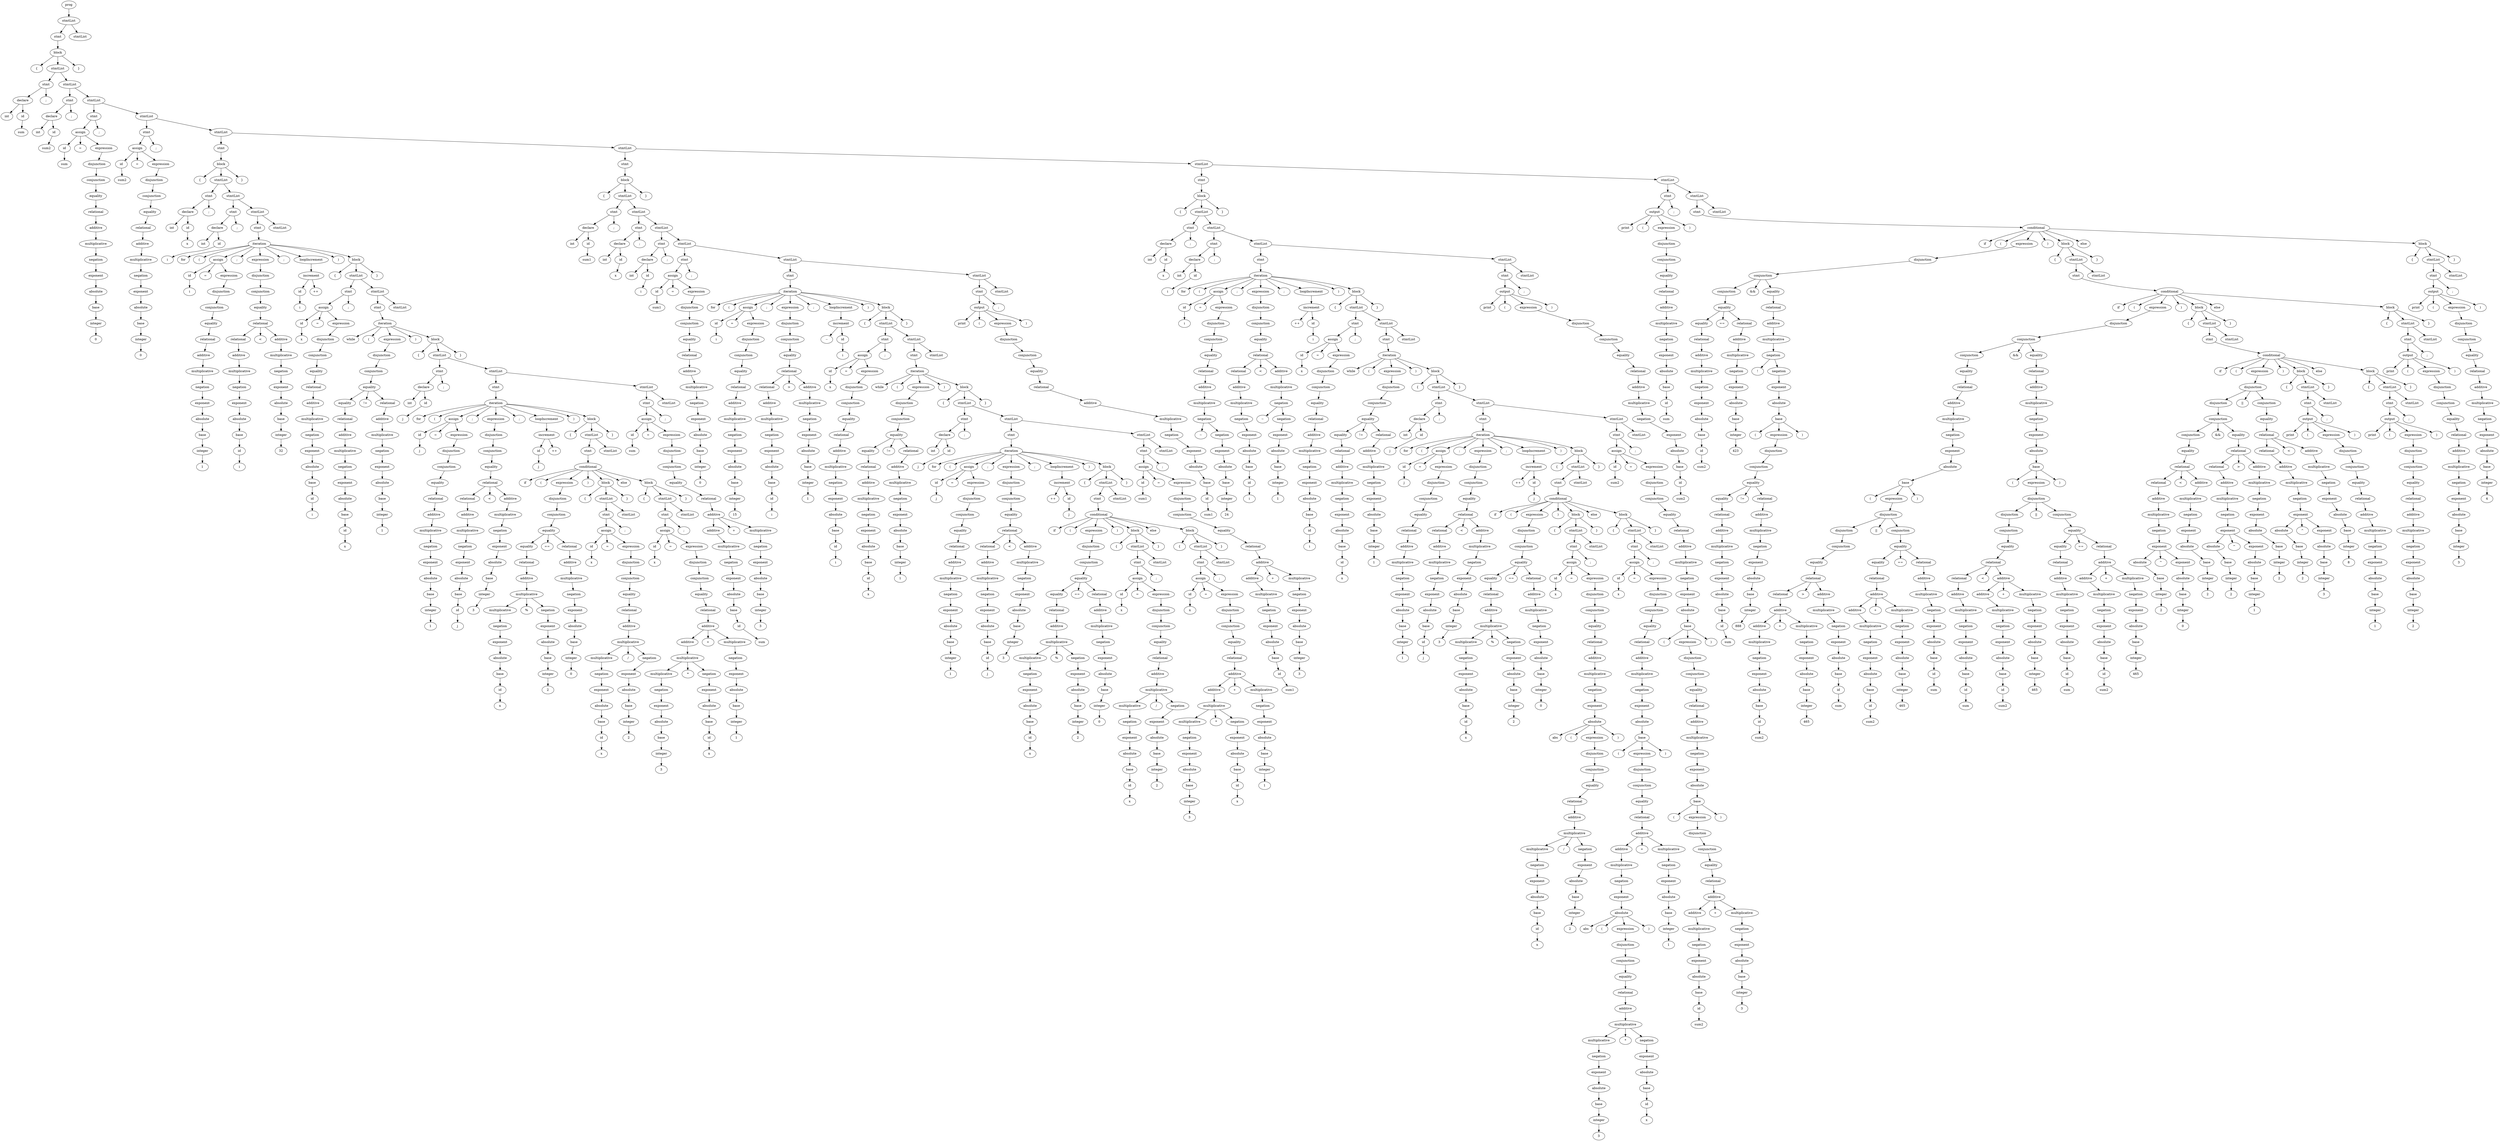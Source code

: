 
digraph "three_x_plus_1"
{
struct1 [label="prog"]
struct2 [label="stmtList"]
struct3 [label="stmt"]
struct4 [label="block"]
struct5 [label="{"]
struct4->struct5
struct6 [label="stmtList"]
struct7 [label="stmt"]
struct8 [label="declare"]
struct9 [label="int"]
struct8->struct9
struct10 [label="id"]
struct11 [label="sum"]
struct10->struct11
struct8->struct10
struct7->struct8
struct12 [label=";"]
struct7->struct12
struct6->struct7
struct13 [label="stmtList"]
struct14 [label="stmt"]
struct15 [label="declare"]
struct16 [label="int"]
struct15->struct16
struct17 [label="id"]
struct18 [label="sum2"]
struct17->struct18
struct15->struct17
struct14->struct15
struct19 [label=";"]
struct14->struct19
struct13->struct14
struct20 [label="stmtList"]
struct21 [label="stmt"]
struct22 [label="assign"]
struct23 [label="id"]
struct24 [label="sum"]
struct23->struct24
struct22->struct23
struct25 [label="="]
struct22->struct25
struct26 [label="expression"]
struct27 [label="disjunction"]
struct28 [label="conjunction"]
struct29 [label="equality"]
struct30 [label="relational"]
struct31 [label="additive"]
struct32 [label="multiplicative"]
struct33 [label="negation"]
struct34 [label="exponent"]
struct35 [label="absolute"]
struct36 [label="base"]
struct37 [label="integer"]
struct38 [label="0"]
struct37->struct38
struct36->struct37
struct35->struct36
struct34->struct35
struct33->struct34
struct32->struct33
struct31->struct32
struct30->struct31
struct29->struct30
struct28->struct29
struct27->struct28
struct26->struct27
struct22->struct26
struct21->struct22
struct39 [label=";"]
struct21->struct39
struct20->struct21
struct40 [label="stmtList"]
struct41 [label="stmt"]
struct42 [label="assign"]
struct43 [label="id"]
struct44 [label="sum2"]
struct43->struct44
struct42->struct43
struct45 [label="="]
struct42->struct45
struct46 [label="expression"]
struct47 [label="disjunction"]
struct48 [label="conjunction"]
struct49 [label="equality"]
struct50 [label="relational"]
struct51 [label="additive"]
struct52 [label="multiplicative"]
struct53 [label="negation"]
struct54 [label="exponent"]
struct55 [label="absolute"]
struct56 [label="base"]
struct57 [label="integer"]
struct58 [label="0"]
struct57->struct58
struct56->struct57
struct55->struct56
struct54->struct55
struct53->struct54
struct52->struct53
struct51->struct52
struct50->struct51
struct49->struct50
struct48->struct49
struct47->struct48
struct46->struct47
struct42->struct46
struct41->struct42
struct59 [label=";"]
struct41->struct59
struct40->struct41
struct60 [label="stmtList"]
struct61 [label="stmt"]
struct62 [label="block"]
struct63 [label="{"]
struct62->struct63
struct64 [label="stmtList"]
struct65 [label="stmt"]
struct66 [label="declare"]
struct67 [label="int"]
struct66->struct67
struct68 [label="id"]
struct69 [label="x"]
struct68->struct69
struct66->struct68
struct65->struct66
struct70 [label=";"]
struct65->struct70
struct64->struct65
struct71 [label="stmtList"]
struct72 [label="stmt"]
struct73 [label="declare"]
struct74 [label="int"]
struct73->struct74
struct75 [label="id"]
struct76 [label="i"]
struct75->struct76
struct73->struct75
struct72->struct73
struct77 [label=";"]
struct72->struct77
struct71->struct72
struct78 [label="stmtList"]
struct79 [label="stmt"]
struct80 [label="iteration"]
struct81 [label="for"]
struct80->struct81
struct82 [label="("]
struct80->struct82
struct83 [label="assign"]
struct84 [label="id"]
struct85 [label="i"]
struct84->struct85
struct83->struct84
struct86 [label="="]
struct83->struct86
struct87 [label="expression"]
struct88 [label="disjunction"]
struct89 [label="conjunction"]
struct90 [label="equality"]
struct91 [label="relational"]
struct92 [label="additive"]
struct93 [label="multiplicative"]
struct94 [label="negation"]
struct95 [label="exponent"]
struct96 [label="absolute"]
struct97 [label="base"]
struct98 [label="integer"]
struct99 [label="1"]
struct98->struct99
struct97->struct98
struct96->struct97
struct95->struct96
struct94->struct95
struct93->struct94
struct92->struct93
struct91->struct92
struct90->struct91
struct89->struct90
struct88->struct89
struct87->struct88
struct83->struct87
struct80->struct83
struct100 [label=";"]
struct80->struct100
struct101 [label="expression"]
struct102 [label="disjunction"]
struct103 [label="conjunction"]
struct104 [label="equality"]
struct105 [label="relational"]
struct106 [label="relational"]
struct107 [label="additive"]
struct108 [label="multiplicative"]
struct109 [label="negation"]
struct110 [label="exponent"]
struct111 [label="absolute"]
struct112 [label="base"]
struct113 [label="id"]
struct114 [label="i"]
struct113->struct114
struct112->struct113
struct111->struct112
struct110->struct111
struct109->struct110
struct108->struct109
struct107->struct108
struct106->struct107
struct105->struct106
struct115 [label="<"]
struct105->struct115
struct116 [label="additive"]
struct117 [label="multiplicative"]
struct118 [label="negation"]
struct119 [label="exponent"]
struct120 [label="absolute"]
struct121 [label="base"]
struct122 [label="integer"]
struct123 [label="32"]
struct122->struct123
struct121->struct122
struct120->struct121
struct119->struct120
struct118->struct119
struct117->struct118
struct116->struct117
struct105->struct116
struct104->struct105
struct103->struct104
struct102->struct103
struct101->struct102
struct80->struct101
struct124 [label=";"]
struct80->struct124
struct125 [label="loopIncrement"]
struct126 [label="increment"]
struct127 [label="id"]
struct128 [label="i"]
struct127->struct128
struct126->struct127
struct129 [label="++"]
struct126->struct129
struct125->struct126
struct80->struct125
struct130 [label=")"]
struct80->struct130
struct131 [label="block"]
struct132 [label="{"]
struct131->struct132
struct133 [label="stmtList"]
struct134 [label="stmt"]
struct135 [label="assign"]
struct136 [label="id"]
struct137 [label="x"]
struct136->struct137
struct135->struct136
struct138 [label="="]
struct135->struct138
struct139 [label="expression"]
struct140 [label="disjunction"]
struct141 [label="conjunction"]
struct142 [label="equality"]
struct143 [label="relational"]
struct144 [label="additive"]
struct145 [label="multiplicative"]
struct146 [label="negation"]
struct147 [label="exponent"]
struct148 [label="absolute"]
struct149 [label="base"]
struct150 [label="id"]
struct151 [label="i"]
struct150->struct151
struct149->struct150
struct148->struct149
struct147->struct148
struct146->struct147
struct145->struct146
struct144->struct145
struct143->struct144
struct142->struct143
struct141->struct142
struct140->struct141
struct139->struct140
struct135->struct139
struct134->struct135
struct152 [label=";"]
struct134->struct152
struct133->struct134
struct153 [label="stmtList"]
struct154 [label="stmt"]
struct155 [label="iteration"]
struct156 [label="while"]
struct155->struct156
struct157 [label="("]
struct155->struct157
struct158 [label="expression"]
struct159 [label="disjunction"]
struct160 [label="conjunction"]
struct161 [label="equality"]
struct162 [label="equality"]
struct163 [label="relational"]
struct164 [label="additive"]
struct165 [label="multiplicative"]
struct166 [label="negation"]
struct167 [label="exponent"]
struct168 [label="absolute"]
struct169 [label="base"]
struct170 [label="id"]
struct171 [label="x"]
struct170->struct171
struct169->struct170
struct168->struct169
struct167->struct168
struct166->struct167
struct165->struct166
struct164->struct165
struct163->struct164
struct162->struct163
struct161->struct162
struct172 [label="!="]
struct161->struct172
struct173 [label="relational"]
struct174 [label="additive"]
struct175 [label="multiplicative"]
struct176 [label="negation"]
struct177 [label="exponent"]
struct178 [label="absolute"]
struct179 [label="base"]
struct180 [label="integer"]
struct181 [label="1"]
struct180->struct181
struct179->struct180
struct178->struct179
struct177->struct178
struct176->struct177
struct175->struct176
struct174->struct175
struct173->struct174
struct161->struct173
struct160->struct161
struct159->struct160
struct158->struct159
struct155->struct158
struct182 [label=")"]
struct155->struct182
struct183 [label="block"]
struct184 [label="{"]
struct183->struct184
struct185 [label="stmtList"]
struct186 [label="stmt"]
struct187 [label="declare"]
struct188 [label="int"]
struct187->struct188
struct189 [label="id"]
struct190 [label="j"]
struct189->struct190
struct187->struct189
struct186->struct187
struct191 [label=";"]
struct186->struct191
struct185->struct186
struct192 [label="stmtList"]
struct193 [label="stmt"]
struct194 [label="iteration"]
struct195 [label="for"]
struct194->struct195
struct196 [label="("]
struct194->struct196
struct197 [label="assign"]
struct198 [label="id"]
struct199 [label="j"]
struct198->struct199
struct197->struct198
struct200 [label="="]
struct197->struct200
struct201 [label="expression"]
struct202 [label="disjunction"]
struct203 [label="conjunction"]
struct204 [label="equality"]
struct205 [label="relational"]
struct206 [label="additive"]
struct207 [label="multiplicative"]
struct208 [label="negation"]
struct209 [label="exponent"]
struct210 [label="absolute"]
struct211 [label="base"]
struct212 [label="integer"]
struct213 [label="1"]
struct212->struct213
struct211->struct212
struct210->struct211
struct209->struct210
struct208->struct209
struct207->struct208
struct206->struct207
struct205->struct206
struct204->struct205
struct203->struct204
struct202->struct203
struct201->struct202
struct197->struct201
struct194->struct197
struct214 [label=";"]
struct194->struct214
struct215 [label="expression"]
struct216 [label="disjunction"]
struct217 [label="conjunction"]
struct218 [label="equality"]
struct219 [label="relational"]
struct220 [label="relational"]
struct221 [label="additive"]
struct222 [label="multiplicative"]
struct223 [label="negation"]
struct224 [label="exponent"]
struct225 [label="absolute"]
struct226 [label="base"]
struct227 [label="id"]
struct228 [label="j"]
struct227->struct228
struct226->struct227
struct225->struct226
struct224->struct225
struct223->struct224
struct222->struct223
struct221->struct222
struct220->struct221
struct219->struct220
struct229 [label="<"]
struct219->struct229
struct230 [label="additive"]
struct231 [label="multiplicative"]
struct232 [label="negation"]
struct233 [label="exponent"]
struct234 [label="absolute"]
struct235 [label="base"]
struct236 [label="integer"]
struct237 [label="3"]
struct236->struct237
struct235->struct236
struct234->struct235
struct233->struct234
struct232->struct233
struct231->struct232
struct230->struct231
struct219->struct230
struct218->struct219
struct217->struct218
struct216->struct217
struct215->struct216
struct194->struct215
struct238 [label=";"]
struct194->struct238
struct239 [label="loopIncrement"]
struct240 [label="increment"]
struct241 [label="id"]
struct242 [label="j"]
struct241->struct242
struct240->struct241
struct243 [label="++"]
struct240->struct243
struct239->struct240
struct194->struct239
struct244 [label=")"]
struct194->struct244
struct245 [label="block"]
struct246 [label="{"]
struct245->struct246
struct247 [label="stmtList"]
struct248 [label="stmt"]
struct249 [label="conditional"]
struct250 [label="if"]
struct249->struct250
struct251 [label="("]
struct249->struct251
struct252 [label="expression"]
struct253 [label="disjunction"]
struct254 [label="conjunction"]
struct255 [label="equality"]
struct256 [label="equality"]
struct257 [label="relational"]
struct258 [label="additive"]
struct259 [label="multiplicative"]
struct260 [label="multiplicative"]
struct261 [label="negation"]
struct262 [label="exponent"]
struct263 [label="absolute"]
struct264 [label="base"]
struct265 [label="id"]
struct266 [label="x"]
struct265->struct266
struct264->struct265
struct263->struct264
struct262->struct263
struct261->struct262
struct260->struct261
struct259->struct260
struct267 [label="%"]
struct259->struct267
struct268 [label="negation"]
struct269 [label="exponent"]
struct270 [label="absolute"]
struct271 [label="base"]
struct272 [label="integer"]
struct273 [label="2"]
struct272->struct273
struct271->struct272
struct270->struct271
struct269->struct270
struct268->struct269
struct259->struct268
struct258->struct259
struct257->struct258
struct256->struct257
struct255->struct256
struct274 [label="=="]
struct255->struct274
struct275 [label="relational"]
struct276 [label="additive"]
struct277 [label="multiplicative"]
struct278 [label="negation"]
struct279 [label="exponent"]
struct280 [label="absolute"]
struct281 [label="base"]
struct282 [label="integer"]
struct283 [label="0"]
struct282->struct283
struct281->struct282
struct280->struct281
struct279->struct280
struct278->struct279
struct277->struct278
struct276->struct277
struct275->struct276
struct255->struct275
struct254->struct255
struct253->struct254
struct252->struct253
struct249->struct252
struct284 [label=")"]
struct249->struct284
struct285 [label="block"]
struct286 [label="{"]
struct285->struct286
struct287 [label="stmtList"]
struct288 [label="stmt"]
struct289 [label="assign"]
struct290 [label="id"]
struct291 [label="x"]
struct290->struct291
struct289->struct290
struct292 [label="="]
struct289->struct292
struct293 [label="expression"]
struct294 [label="disjunction"]
struct295 [label="conjunction"]
struct296 [label="equality"]
struct297 [label="relational"]
struct298 [label="additive"]
struct299 [label="multiplicative"]
struct300 [label="multiplicative"]
struct301 [label="negation"]
struct302 [label="exponent"]
struct303 [label="absolute"]
struct304 [label="base"]
struct305 [label="id"]
struct306 [label="x"]
struct305->struct306
struct304->struct305
struct303->struct304
struct302->struct303
struct301->struct302
struct300->struct301
struct299->struct300
struct307 [label="/"]
struct299->struct307
struct308 [label="negation"]
struct309 [label="exponent"]
struct310 [label="absolute"]
struct311 [label="base"]
struct312 [label="integer"]
struct313 [label="2"]
struct312->struct313
struct311->struct312
struct310->struct311
struct309->struct310
struct308->struct309
struct299->struct308
struct298->struct299
struct297->struct298
struct296->struct297
struct295->struct296
struct294->struct295
struct293->struct294
struct289->struct293
struct288->struct289
struct314 [label=";"]
struct288->struct314
struct287->struct288
struct315 [label="stmtList"]
struct287->struct315
struct285->struct287
struct316 [label="}"]
struct285->struct316
struct249->struct285
struct317 [label="else"]
struct249->struct317
struct318 [label="block"]
struct319 [label="{"]
struct318->struct319
struct320 [label="stmtList"]
struct321 [label="stmt"]
struct322 [label="assign"]
struct323 [label="id"]
struct324 [label="x"]
struct323->struct324
struct322->struct323
struct325 [label="="]
struct322->struct325
struct326 [label="expression"]
struct327 [label="disjunction"]
struct328 [label="conjunction"]
struct329 [label="equality"]
struct330 [label="relational"]
struct331 [label="additive"]
struct332 [label="additive"]
struct333 [label="multiplicative"]
struct334 [label="multiplicative"]
struct335 [label="negation"]
struct336 [label="exponent"]
struct337 [label="absolute"]
struct338 [label="base"]
struct339 [label="integer"]
struct340 [label="3"]
struct339->struct340
struct338->struct339
struct337->struct338
struct336->struct337
struct335->struct336
struct334->struct335
struct333->struct334
struct341 [label="*"]
struct333->struct341
struct342 [label="negation"]
struct343 [label="exponent"]
struct344 [label="absolute"]
struct345 [label="base"]
struct346 [label="id"]
struct347 [label="x"]
struct346->struct347
struct345->struct346
struct344->struct345
struct343->struct344
struct342->struct343
struct333->struct342
struct332->struct333
struct331->struct332
struct348 [label="+"]
struct331->struct348
struct349 [label="multiplicative"]
struct350 [label="negation"]
struct351 [label="exponent"]
struct352 [label="absolute"]
struct353 [label="base"]
struct354 [label="integer"]
struct355 [label="1"]
struct354->struct355
struct353->struct354
struct352->struct353
struct351->struct352
struct350->struct351
struct349->struct350
struct331->struct349
struct330->struct331
struct329->struct330
struct328->struct329
struct327->struct328
struct326->struct327
struct322->struct326
struct321->struct322
struct356 [label=";"]
struct321->struct356
struct320->struct321
struct357 [label="stmtList"]
struct320->struct357
struct318->struct320
struct358 [label="}"]
struct318->struct358
struct249->struct318
struct248->struct249
struct247->struct248
struct359 [label="stmtList"]
struct247->struct359
struct245->struct247
struct360 [label="}"]
struct245->struct360
struct194->struct245
struct193->struct194
struct192->struct193
struct361 [label="stmtList"]
struct362 [label="stmt"]
struct363 [label="assign"]
struct364 [label="id"]
struct365 [label="sum"]
struct364->struct365
struct363->struct364
struct366 [label="="]
struct363->struct366
struct367 [label="expression"]
struct368 [label="disjunction"]
struct369 [label="conjunction"]
struct370 [label="equality"]
struct371 [label="relational"]
struct372 [label="additive"]
struct373 [label="additive"]
struct374 [label="multiplicative"]
struct375 [label="negation"]
struct376 [label="exponent"]
struct377 [label="absolute"]
struct378 [label="base"]
struct379 [label="id"]
struct380 [label="sum"]
struct379->struct380
struct378->struct379
struct377->struct378
struct376->struct377
struct375->struct376
struct374->struct375
struct373->struct374
struct372->struct373
struct381 [label="+"]
struct372->struct381
struct382 [label="multiplicative"]
struct383 [label="negation"]
struct384 [label="exponent"]
struct385 [label="absolute"]
struct386 [label="base"]
struct387 [label="integer"]
struct388 [label="3"]
struct387->struct388
struct386->struct387
struct385->struct386
struct384->struct385
struct383->struct384
struct382->struct383
struct372->struct382
struct371->struct372
struct370->struct371
struct369->struct370
struct368->struct369
struct367->struct368
struct363->struct367
struct362->struct363
struct389 [label=";"]
struct362->struct389
struct361->struct362
struct390 [label="stmtList"]
struct361->struct390
struct192->struct361
struct185->struct192
struct183->struct185
struct391 [label="}"]
struct183->struct391
struct155->struct183
struct154->struct155
struct153->struct154
struct392 [label="stmtList"]
struct153->struct392
struct133->struct153
struct131->struct133
struct393 [label="}"]
struct131->struct393
struct80->struct131
struct79->struct80
struct78->struct79
struct394 [label="stmtList"]
struct78->struct394
struct71->struct78
struct64->struct71
struct62->struct64
struct395 [label="}"]
struct62->struct395
struct61->struct62
struct60->struct61
struct396 [label="stmtList"]
struct397 [label="stmt"]
struct398 [label="block"]
struct399 [label="{"]
struct398->struct399
struct400 [label="stmtList"]
struct401 [label="stmt"]
struct402 [label="declare"]
struct403 [label="int"]
struct402->struct403
struct404 [label="id"]
struct405 [label="sum1"]
struct404->struct405
struct402->struct404
struct401->struct402
struct406 [label=";"]
struct401->struct406
struct400->struct401
struct407 [label="stmtList"]
struct408 [label="stmt"]
struct409 [label="declare"]
struct410 [label="int"]
struct409->struct410
struct411 [label="id"]
struct412 [label="x"]
struct411->struct412
struct409->struct411
struct408->struct409
struct413 [label=";"]
struct408->struct413
struct407->struct408
struct414 [label="stmtList"]
struct415 [label="stmt"]
struct416 [label="declare"]
struct417 [label="int"]
struct416->struct417
struct418 [label="id"]
struct419 [label="i"]
struct418->struct419
struct416->struct418
struct415->struct416
struct420 [label=";"]
struct415->struct420
struct414->struct415
struct421 [label="stmtList"]
struct422 [label="stmt"]
struct423 [label="assign"]
struct424 [label="id"]
struct425 [label="sum1"]
struct424->struct425
struct423->struct424
struct426 [label="="]
struct423->struct426
struct427 [label="expression"]
struct428 [label="disjunction"]
struct429 [label="conjunction"]
struct430 [label="equality"]
struct431 [label="relational"]
struct432 [label="additive"]
struct433 [label="multiplicative"]
struct434 [label="negation"]
struct435 [label="exponent"]
struct436 [label="absolute"]
struct437 [label="base"]
struct438 [label="integer"]
struct439 [label="0"]
struct438->struct439
struct437->struct438
struct436->struct437
struct435->struct436
struct434->struct435
struct433->struct434
struct432->struct433
struct431->struct432
struct430->struct431
struct429->struct430
struct428->struct429
struct427->struct428
struct423->struct427
struct422->struct423
struct440 [label=";"]
struct422->struct440
struct421->struct422
struct441 [label="stmtList"]
struct442 [label="stmt"]
struct443 [label="iteration"]
struct444 [label="for"]
struct443->struct444
struct445 [label="("]
struct443->struct445
struct446 [label="assign"]
struct447 [label="id"]
struct448 [label="i"]
struct447->struct448
struct446->struct447
struct449 [label="="]
struct446->struct449
struct450 [label="expression"]
struct451 [label="disjunction"]
struct452 [label="conjunction"]
struct453 [label="equality"]
struct454 [label="relational"]
struct455 [label="additive"]
struct456 [label="multiplicative"]
struct457 [label="negation"]
struct458 [label="exponent"]
struct459 [label="absolute"]
struct460 [label="base"]
struct461 [label="integer"]
struct462 [label="15"]
struct461->struct462
struct460->struct461
struct459->struct460
struct458->struct459
struct457->struct458
struct456->struct457
struct455->struct456
struct454->struct455
struct453->struct454
struct452->struct453
struct451->struct452
struct450->struct451
struct446->struct450
struct443->struct446
struct463 [label=";"]
struct443->struct463
struct464 [label="expression"]
struct465 [label="disjunction"]
struct466 [label="conjunction"]
struct467 [label="equality"]
struct468 [label="relational"]
struct469 [label="relational"]
struct470 [label="additive"]
struct471 [label="multiplicative"]
struct472 [label="negation"]
struct473 [label="exponent"]
struct474 [label="absolute"]
struct475 [label="base"]
struct476 [label="id"]
struct477 [label="i"]
struct476->struct477
struct475->struct476
struct474->struct475
struct473->struct474
struct472->struct473
struct471->struct472
struct470->struct471
struct469->struct470
struct468->struct469
struct478 [label=">"]
struct468->struct478
struct479 [label="additive"]
struct480 [label="multiplicative"]
struct481 [label="negation"]
struct482 [label="exponent"]
struct483 [label="absolute"]
struct484 [label="base"]
struct485 [label="integer"]
struct486 [label="1"]
struct485->struct486
struct484->struct485
struct483->struct484
struct482->struct483
struct481->struct482
struct480->struct481
struct479->struct480
struct468->struct479
struct467->struct468
struct466->struct467
struct465->struct466
struct464->struct465
struct443->struct464
struct487 [label=";"]
struct443->struct487
struct488 [label="loopIncrement"]
struct489 [label="increment"]
struct490 [label="--"]
struct489->struct490
struct491 [label="id"]
struct492 [label="i"]
struct491->struct492
struct489->struct491
struct488->struct489
struct443->struct488
struct493 [label=")"]
struct443->struct493
struct494 [label="block"]
struct495 [label="{"]
struct494->struct495
struct496 [label="stmtList"]
struct497 [label="stmt"]
struct498 [label="assign"]
struct499 [label="id"]
struct500 [label="x"]
struct499->struct500
struct498->struct499
struct501 [label="="]
struct498->struct501
struct502 [label="expression"]
struct503 [label="disjunction"]
struct504 [label="conjunction"]
struct505 [label="equality"]
struct506 [label="relational"]
struct507 [label="additive"]
struct508 [label="multiplicative"]
struct509 [label="negation"]
struct510 [label="exponent"]
struct511 [label="absolute"]
struct512 [label="base"]
struct513 [label="id"]
struct514 [label="i"]
struct513->struct514
struct512->struct513
struct511->struct512
struct510->struct511
struct509->struct510
struct508->struct509
struct507->struct508
struct506->struct507
struct505->struct506
struct504->struct505
struct503->struct504
struct502->struct503
struct498->struct502
struct497->struct498
struct515 [label=";"]
struct497->struct515
struct496->struct497
struct516 [label="stmtList"]
struct517 [label="stmt"]
struct518 [label="iteration"]
struct519 [label="while"]
struct518->struct519
struct520 [label="("]
struct518->struct520
struct521 [label="expression"]
struct522 [label="disjunction"]
struct523 [label="conjunction"]
struct524 [label="equality"]
struct525 [label="equality"]
struct526 [label="relational"]
struct527 [label="additive"]
struct528 [label="multiplicative"]
struct529 [label="negation"]
struct530 [label="exponent"]
struct531 [label="absolute"]
struct532 [label="base"]
struct533 [label="id"]
struct534 [label="x"]
struct533->struct534
struct532->struct533
struct531->struct532
struct530->struct531
struct529->struct530
struct528->struct529
struct527->struct528
struct526->struct527
struct525->struct526
struct524->struct525
struct535 [label="!="]
struct524->struct535
struct536 [label="relational"]
struct537 [label="additive"]
struct538 [label="multiplicative"]
struct539 [label="negation"]
struct540 [label="exponent"]
struct541 [label="absolute"]
struct542 [label="base"]
struct543 [label="integer"]
struct544 [label="1"]
struct543->struct544
struct542->struct543
struct541->struct542
struct540->struct541
struct539->struct540
struct538->struct539
struct537->struct538
struct536->struct537
struct524->struct536
struct523->struct524
struct522->struct523
struct521->struct522
struct518->struct521
struct545 [label=")"]
struct518->struct545
struct546 [label="block"]
struct547 [label="{"]
struct546->struct547
struct548 [label="stmtList"]
struct549 [label="stmt"]
struct550 [label="declare"]
struct551 [label="int"]
struct550->struct551
struct552 [label="id"]
struct553 [label="j"]
struct552->struct553
struct550->struct552
struct549->struct550
struct554 [label=";"]
struct549->struct554
struct548->struct549
struct555 [label="stmtList"]
struct556 [label="stmt"]
struct557 [label="iteration"]
struct558 [label="for"]
struct557->struct558
struct559 [label="("]
struct557->struct559
struct560 [label="assign"]
struct561 [label="id"]
struct562 [label="j"]
struct561->struct562
struct560->struct561
struct563 [label="="]
struct560->struct563
struct564 [label="expression"]
struct565 [label="disjunction"]
struct566 [label="conjunction"]
struct567 [label="equality"]
struct568 [label="relational"]
struct569 [label="additive"]
struct570 [label="multiplicative"]
struct571 [label="negation"]
struct572 [label="exponent"]
struct573 [label="absolute"]
struct574 [label="base"]
struct575 [label="integer"]
struct576 [label="1"]
struct575->struct576
struct574->struct575
struct573->struct574
struct572->struct573
struct571->struct572
struct570->struct571
struct569->struct570
struct568->struct569
struct567->struct568
struct566->struct567
struct565->struct566
struct564->struct565
struct560->struct564
struct557->struct560
struct577 [label=";"]
struct557->struct577
struct578 [label="expression"]
struct579 [label="disjunction"]
struct580 [label="conjunction"]
struct581 [label="equality"]
struct582 [label="relational"]
struct583 [label="relational"]
struct584 [label="additive"]
struct585 [label="multiplicative"]
struct586 [label="negation"]
struct587 [label="exponent"]
struct588 [label="absolute"]
struct589 [label="base"]
struct590 [label="id"]
struct591 [label="j"]
struct590->struct591
struct589->struct590
struct588->struct589
struct587->struct588
struct586->struct587
struct585->struct586
struct584->struct585
struct583->struct584
struct582->struct583
struct592 [label="<"]
struct582->struct592
struct593 [label="additive"]
struct594 [label="multiplicative"]
struct595 [label="negation"]
struct596 [label="exponent"]
struct597 [label="absolute"]
struct598 [label="base"]
struct599 [label="integer"]
struct600 [label="3"]
struct599->struct600
struct598->struct599
struct597->struct598
struct596->struct597
struct595->struct596
struct594->struct595
struct593->struct594
struct582->struct593
struct581->struct582
struct580->struct581
struct579->struct580
struct578->struct579
struct557->struct578
struct601 [label=";"]
struct557->struct601
struct602 [label="loopIncrement"]
struct603 [label="increment"]
struct604 [label="++"]
struct603->struct604
struct605 [label="id"]
struct606 [label="j"]
struct605->struct606
struct603->struct605
struct602->struct603
struct557->struct602
struct607 [label=")"]
struct557->struct607
struct608 [label="block"]
struct609 [label="{"]
struct608->struct609
struct610 [label="stmtList"]
struct611 [label="stmt"]
struct612 [label="conditional"]
struct613 [label="if"]
struct612->struct613
struct614 [label="("]
struct612->struct614
struct615 [label="expression"]
struct616 [label="disjunction"]
struct617 [label="conjunction"]
struct618 [label="equality"]
struct619 [label="equality"]
struct620 [label="relational"]
struct621 [label="additive"]
struct622 [label="multiplicative"]
struct623 [label="multiplicative"]
struct624 [label="negation"]
struct625 [label="exponent"]
struct626 [label="absolute"]
struct627 [label="base"]
struct628 [label="id"]
struct629 [label="x"]
struct628->struct629
struct627->struct628
struct626->struct627
struct625->struct626
struct624->struct625
struct623->struct624
struct622->struct623
struct630 [label="%"]
struct622->struct630
struct631 [label="negation"]
struct632 [label="exponent"]
struct633 [label="absolute"]
struct634 [label="base"]
struct635 [label="integer"]
struct636 [label="2"]
struct635->struct636
struct634->struct635
struct633->struct634
struct632->struct633
struct631->struct632
struct622->struct631
struct621->struct622
struct620->struct621
struct619->struct620
struct618->struct619
struct637 [label="=="]
struct618->struct637
struct638 [label="relational"]
struct639 [label="additive"]
struct640 [label="multiplicative"]
struct641 [label="negation"]
struct642 [label="exponent"]
struct643 [label="absolute"]
struct644 [label="base"]
struct645 [label="integer"]
struct646 [label="0"]
struct645->struct646
struct644->struct645
struct643->struct644
struct642->struct643
struct641->struct642
struct640->struct641
struct639->struct640
struct638->struct639
struct618->struct638
struct617->struct618
struct616->struct617
struct615->struct616
struct612->struct615
struct647 [label=")"]
struct612->struct647
struct648 [label="block"]
struct649 [label="{"]
struct648->struct649
struct650 [label="stmtList"]
struct651 [label="stmt"]
struct652 [label="assign"]
struct653 [label="id"]
struct654 [label="x"]
struct653->struct654
struct652->struct653
struct655 [label="="]
struct652->struct655
struct656 [label="expression"]
struct657 [label="disjunction"]
struct658 [label="conjunction"]
struct659 [label="equality"]
struct660 [label="relational"]
struct661 [label="additive"]
struct662 [label="multiplicative"]
struct663 [label="multiplicative"]
struct664 [label="negation"]
struct665 [label="exponent"]
struct666 [label="absolute"]
struct667 [label="base"]
struct668 [label="id"]
struct669 [label="x"]
struct668->struct669
struct667->struct668
struct666->struct667
struct665->struct666
struct664->struct665
struct663->struct664
struct662->struct663
struct670 [label="/"]
struct662->struct670
struct671 [label="negation"]
struct672 [label="exponent"]
struct673 [label="absolute"]
struct674 [label="base"]
struct675 [label="integer"]
struct676 [label="2"]
struct675->struct676
struct674->struct675
struct673->struct674
struct672->struct673
struct671->struct672
struct662->struct671
struct661->struct662
struct660->struct661
struct659->struct660
struct658->struct659
struct657->struct658
struct656->struct657
struct652->struct656
struct651->struct652
struct677 [label=";"]
struct651->struct677
struct650->struct651
struct678 [label="stmtList"]
struct650->struct678
struct648->struct650
struct679 [label="}"]
struct648->struct679
struct612->struct648
struct680 [label="else"]
struct612->struct680
struct681 [label="block"]
struct682 [label="{"]
struct681->struct682
struct683 [label="stmtList"]
struct684 [label="stmt"]
struct685 [label="assign"]
struct686 [label="id"]
struct687 [label="x"]
struct686->struct687
struct685->struct686
struct688 [label="="]
struct685->struct688
struct689 [label="expression"]
struct690 [label="disjunction"]
struct691 [label="conjunction"]
struct692 [label="equality"]
struct693 [label="relational"]
struct694 [label="additive"]
struct695 [label="additive"]
struct696 [label="multiplicative"]
struct697 [label="multiplicative"]
struct698 [label="negation"]
struct699 [label="exponent"]
struct700 [label="absolute"]
struct701 [label="base"]
struct702 [label="integer"]
struct703 [label="3"]
struct702->struct703
struct701->struct702
struct700->struct701
struct699->struct700
struct698->struct699
struct697->struct698
struct696->struct697
struct704 [label="*"]
struct696->struct704
struct705 [label="negation"]
struct706 [label="exponent"]
struct707 [label="absolute"]
struct708 [label="base"]
struct709 [label="id"]
struct710 [label="x"]
struct709->struct710
struct708->struct709
struct707->struct708
struct706->struct707
struct705->struct706
struct696->struct705
struct695->struct696
struct694->struct695
struct711 [label="+"]
struct694->struct711
struct712 [label="multiplicative"]
struct713 [label="negation"]
struct714 [label="exponent"]
struct715 [label="absolute"]
struct716 [label="base"]
struct717 [label="integer"]
struct718 [label="1"]
struct717->struct718
struct716->struct717
struct715->struct716
struct714->struct715
struct713->struct714
struct712->struct713
struct694->struct712
struct693->struct694
struct692->struct693
struct691->struct692
struct690->struct691
struct689->struct690
struct685->struct689
struct684->struct685
struct719 [label=";"]
struct684->struct719
struct683->struct684
struct720 [label="stmtList"]
struct683->struct720
struct681->struct683
struct721 [label="}"]
struct681->struct721
struct612->struct681
struct611->struct612
struct610->struct611
struct722 [label="stmtList"]
struct610->struct722
struct608->struct610
struct723 [label="}"]
struct608->struct723
struct557->struct608
struct556->struct557
struct555->struct556
struct724 [label="stmtList"]
struct725 [label="stmt"]
struct726 [label="assign"]
struct727 [label="id"]
struct728 [label="sum1"]
struct727->struct728
struct726->struct727
struct729 [label="="]
struct726->struct729
struct730 [label="expression"]
struct731 [label="disjunction"]
struct732 [label="conjunction"]
struct733 [label="equality"]
struct734 [label="relational"]
struct735 [label="additive"]
struct736 [label="additive"]
struct737 [label="multiplicative"]
struct738 [label="negation"]
struct739 [label="exponent"]
struct740 [label="absolute"]
struct741 [label="base"]
struct742 [label="id"]
struct743 [label="sum1"]
struct742->struct743
struct741->struct742
struct740->struct741
struct739->struct740
struct738->struct739
struct737->struct738
struct736->struct737
struct735->struct736
struct744 [label="+"]
struct735->struct744
struct745 [label="multiplicative"]
struct746 [label="negation"]
struct747 [label="exponent"]
struct748 [label="absolute"]
struct749 [label="base"]
struct750 [label="integer"]
struct751 [label="3"]
struct750->struct751
struct749->struct750
struct748->struct749
struct747->struct748
struct746->struct747
struct745->struct746
struct735->struct745
struct734->struct735
struct733->struct734
struct732->struct733
struct731->struct732
struct730->struct731
struct726->struct730
struct725->struct726
struct752 [label=";"]
struct725->struct752
struct724->struct725
struct753 [label="stmtList"]
struct724->struct753
struct555->struct724
struct548->struct555
struct546->struct548
struct754 [label="}"]
struct546->struct754
struct518->struct546
struct517->struct518
struct516->struct517
struct755 [label="stmtList"]
struct516->struct755
struct496->struct516
struct494->struct496
struct756 [label="}"]
struct494->struct756
struct443->struct494
struct442->struct443
struct441->struct442
struct757 [label="stmtList"]
struct758 [label="stmt"]
struct759 [label="output"]
struct760 [label="print"]
struct759->struct760
struct761 [label="("]
struct759->struct761
struct762 [label="expression"]
struct763 [label="disjunction"]
struct764 [label="conjunction"]
struct765 [label="equality"]
struct766 [label="relational"]
struct767 [label="additive"]
struct768 [label="multiplicative"]
struct769 [label="negation"]
struct770 [label="exponent"]
struct771 [label="absolute"]
struct772 [label="base"]
struct773 [label="id"]
struct774 [label="sum1"]
struct773->struct774
struct772->struct773
struct771->struct772
struct770->struct771
struct769->struct770
struct768->struct769
struct767->struct768
struct766->struct767
struct765->struct766
struct764->struct765
struct763->struct764
struct762->struct763
struct759->struct762
struct775 [label=")"]
struct759->struct775
struct758->struct759
struct776 [label=";"]
struct758->struct776
struct757->struct758
struct777 [label="stmtList"]
struct757->struct777
struct441->struct757
struct421->struct441
struct414->struct421
struct407->struct414
struct400->struct407
struct398->struct400
struct778 [label="}"]
struct398->struct778
struct397->struct398
struct396->struct397
struct779 [label="stmtList"]
struct780 [label="stmt"]
struct781 [label="block"]
struct782 [label="{"]
struct781->struct782
struct783 [label="stmtList"]
struct784 [label="stmt"]
struct785 [label="declare"]
struct786 [label="int"]
struct785->struct786
struct787 [label="id"]
struct788 [label="x"]
struct787->struct788
struct785->struct787
struct784->struct785
struct789 [label=";"]
struct784->struct789
struct783->struct784
struct790 [label="stmtList"]
struct791 [label="stmt"]
struct792 [label="declare"]
struct793 [label="int"]
struct792->struct793
struct794 [label="id"]
struct795 [label="i"]
struct794->struct795
struct792->struct794
struct791->struct792
struct796 [label=";"]
struct791->struct796
struct790->struct791
struct797 [label="stmtList"]
struct798 [label="stmt"]
struct799 [label="iteration"]
struct800 [label="for"]
struct799->struct800
struct801 [label="("]
struct799->struct801
struct802 [label="assign"]
struct803 [label="id"]
struct804 [label="i"]
struct803->struct804
struct802->struct803
struct805 [label="="]
struct802->struct805
struct806 [label="expression"]
struct807 [label="disjunction"]
struct808 [label="conjunction"]
struct809 [label="equality"]
struct810 [label="relational"]
struct811 [label="additive"]
struct812 [label="multiplicative"]
struct813 [label="negation"]
struct814 [label="~"]
struct813->struct814
struct815 [label="negation"]
struct816 [label="exponent"]
struct817 [label="absolute"]
struct818 [label="base"]
struct819 [label="integer"]
struct820 [label="24"]
struct819->struct820
struct818->struct819
struct817->struct818
struct816->struct817
struct815->struct816
struct813->struct815
struct812->struct813
struct811->struct812
struct810->struct811
struct809->struct810
struct808->struct809
struct807->struct808
struct806->struct807
struct802->struct806
struct799->struct802
struct821 [label=";"]
struct799->struct821
struct822 [label="expression"]
struct823 [label="disjunction"]
struct824 [label="conjunction"]
struct825 [label="equality"]
struct826 [label="relational"]
struct827 [label="relational"]
struct828 [label="additive"]
struct829 [label="multiplicative"]
struct830 [label="negation"]
struct831 [label="exponent"]
struct832 [label="absolute"]
struct833 [label="base"]
struct834 [label="id"]
struct835 [label="i"]
struct834->struct835
struct833->struct834
struct832->struct833
struct831->struct832
struct830->struct831
struct829->struct830
struct828->struct829
struct827->struct828
struct826->struct827
struct836 [label="<"]
struct826->struct836
struct837 [label="additive"]
struct838 [label="multiplicative"]
struct839 [label="negation"]
struct840 [label="~"]
struct839->struct840
struct841 [label="negation"]
struct842 [label="exponent"]
struct843 [label="absolute"]
struct844 [label="base"]
struct845 [label="integer"]
struct846 [label="1"]
struct845->struct846
struct844->struct845
struct843->struct844
struct842->struct843
struct841->struct842
struct839->struct841
struct838->struct839
struct837->struct838
struct826->struct837
struct825->struct826
struct824->struct825
struct823->struct824
struct822->struct823
struct799->struct822
struct847 [label=";"]
struct799->struct847
struct848 [label="loopIncrement"]
struct849 [label="increment"]
struct850 [label="++"]
struct849->struct850
struct851 [label="id"]
struct852 [label="i"]
struct851->struct852
struct849->struct851
struct848->struct849
struct799->struct848
struct853 [label=")"]
struct799->struct853
struct854 [label="block"]
struct855 [label="{"]
struct854->struct855
struct856 [label="stmtList"]
struct857 [label="stmt"]
struct858 [label="assign"]
struct859 [label="id"]
struct860 [label="x"]
struct859->struct860
struct858->struct859
struct861 [label="="]
struct858->struct861
struct862 [label="expression"]
struct863 [label="disjunction"]
struct864 [label="conjunction"]
struct865 [label="equality"]
struct866 [label="relational"]
struct867 [label="additive"]
struct868 [label="multiplicative"]
struct869 [label="negation"]
struct870 [label="exponent"]
struct871 [label="absolute"]
struct872 [label="base"]
struct873 [label="id"]
struct874 [label="i"]
struct873->struct874
struct872->struct873
struct871->struct872
struct870->struct871
struct869->struct870
struct868->struct869
struct867->struct868
struct866->struct867
struct865->struct866
struct864->struct865
struct863->struct864
struct862->struct863
struct858->struct862
struct857->struct858
struct875 [label=";"]
struct857->struct875
struct856->struct857
struct876 [label="stmtList"]
struct877 [label="stmt"]
struct878 [label="iteration"]
struct879 [label="while"]
struct878->struct879
struct880 [label="("]
struct878->struct880
struct881 [label="expression"]
struct882 [label="disjunction"]
struct883 [label="conjunction"]
struct884 [label="equality"]
struct885 [label="equality"]
struct886 [label="relational"]
struct887 [label="additive"]
struct888 [label="multiplicative"]
struct889 [label="negation"]
struct890 [label="exponent"]
struct891 [label="absolute"]
struct892 [label="base"]
struct893 [label="id"]
struct894 [label="x"]
struct893->struct894
struct892->struct893
struct891->struct892
struct890->struct891
struct889->struct890
struct888->struct889
struct887->struct888
struct886->struct887
struct885->struct886
struct884->struct885
struct895 [label="!="]
struct884->struct895
struct896 [label="relational"]
struct897 [label="additive"]
struct898 [label="multiplicative"]
struct899 [label="negation"]
struct900 [label="exponent"]
struct901 [label="absolute"]
struct902 [label="base"]
struct903 [label="integer"]
struct904 [label="1"]
struct903->struct904
struct902->struct903
struct901->struct902
struct900->struct901
struct899->struct900
struct898->struct899
struct897->struct898
struct896->struct897
struct884->struct896
struct883->struct884
struct882->struct883
struct881->struct882
struct878->struct881
struct905 [label=")"]
struct878->struct905
struct906 [label="block"]
struct907 [label="{"]
struct906->struct907
struct908 [label="stmtList"]
struct909 [label="stmt"]
struct910 [label="declare"]
struct911 [label="int"]
struct910->struct911
struct912 [label="id"]
struct913 [label="j"]
struct912->struct913
struct910->struct912
struct909->struct910
struct914 [label=";"]
struct909->struct914
struct908->struct909
struct915 [label="stmtList"]
struct916 [label="stmt"]
struct917 [label="iteration"]
struct918 [label="for"]
struct917->struct918
struct919 [label="("]
struct917->struct919
struct920 [label="assign"]
struct921 [label="id"]
struct922 [label="j"]
struct921->struct922
struct920->struct921
struct923 [label="="]
struct920->struct923
struct924 [label="expression"]
struct925 [label="disjunction"]
struct926 [label="conjunction"]
struct927 [label="equality"]
struct928 [label="relational"]
struct929 [label="additive"]
struct930 [label="multiplicative"]
struct931 [label="negation"]
struct932 [label="exponent"]
struct933 [label="absolute"]
struct934 [label="base"]
struct935 [label="integer"]
struct936 [label="1"]
struct935->struct936
struct934->struct935
struct933->struct934
struct932->struct933
struct931->struct932
struct930->struct931
struct929->struct930
struct928->struct929
struct927->struct928
struct926->struct927
struct925->struct926
struct924->struct925
struct920->struct924
struct917->struct920
struct937 [label=";"]
struct917->struct937
struct938 [label="expression"]
struct939 [label="disjunction"]
struct940 [label="conjunction"]
struct941 [label="equality"]
struct942 [label="relational"]
struct943 [label="relational"]
struct944 [label="additive"]
struct945 [label="multiplicative"]
struct946 [label="negation"]
struct947 [label="exponent"]
struct948 [label="absolute"]
struct949 [label="base"]
struct950 [label="id"]
struct951 [label="j"]
struct950->struct951
struct949->struct950
struct948->struct949
struct947->struct948
struct946->struct947
struct945->struct946
struct944->struct945
struct943->struct944
struct942->struct943
struct952 [label="<"]
struct942->struct952
struct953 [label="additive"]
struct954 [label="multiplicative"]
struct955 [label="negation"]
struct956 [label="exponent"]
struct957 [label="absolute"]
struct958 [label="base"]
struct959 [label="integer"]
struct960 [label="3"]
struct959->struct960
struct958->struct959
struct957->struct958
struct956->struct957
struct955->struct956
struct954->struct955
struct953->struct954
struct942->struct953
struct941->struct942
struct940->struct941
struct939->struct940
struct938->struct939
struct917->struct938
struct961 [label=";"]
struct917->struct961
struct962 [label="loopIncrement"]
struct963 [label="increment"]
struct964 [label="++"]
struct963->struct964
struct965 [label="id"]
struct966 [label="j"]
struct965->struct966
struct963->struct965
struct962->struct963
struct917->struct962
struct967 [label=")"]
struct917->struct967
struct968 [label="block"]
struct969 [label="{"]
struct968->struct969
struct970 [label="stmtList"]
struct971 [label="stmt"]
struct972 [label="conditional"]
struct973 [label="if"]
struct972->struct973
struct974 [label="("]
struct972->struct974
struct975 [label="expression"]
struct976 [label="disjunction"]
struct977 [label="conjunction"]
struct978 [label="equality"]
struct979 [label="equality"]
struct980 [label="relational"]
struct981 [label="additive"]
struct982 [label="multiplicative"]
struct983 [label="multiplicative"]
struct984 [label="negation"]
struct985 [label="exponent"]
struct986 [label="absolute"]
struct987 [label="base"]
struct988 [label="id"]
struct989 [label="x"]
struct988->struct989
struct987->struct988
struct986->struct987
struct985->struct986
struct984->struct985
struct983->struct984
struct982->struct983
struct990 [label="%"]
struct982->struct990
struct991 [label="negation"]
struct992 [label="exponent"]
struct993 [label="absolute"]
struct994 [label="base"]
struct995 [label="integer"]
struct996 [label="2"]
struct995->struct996
struct994->struct995
struct993->struct994
struct992->struct993
struct991->struct992
struct982->struct991
struct981->struct982
struct980->struct981
struct979->struct980
struct978->struct979
struct997 [label="=="]
struct978->struct997
struct998 [label="relational"]
struct999 [label="additive"]
struct1000 [label="multiplicative"]
struct1001 [label="negation"]
struct1002 [label="exponent"]
struct1003 [label="absolute"]
struct1004 [label="base"]
struct1005 [label="integer"]
struct1006 [label="0"]
struct1005->struct1006
struct1004->struct1005
struct1003->struct1004
struct1002->struct1003
struct1001->struct1002
struct1000->struct1001
struct999->struct1000
struct998->struct999
struct978->struct998
struct977->struct978
struct976->struct977
struct975->struct976
struct972->struct975
struct1007 [label=")"]
struct972->struct1007
struct1008 [label="block"]
struct1009 [label="{"]
struct1008->struct1009
struct1010 [label="stmtList"]
struct1011 [label="stmt"]
struct1012 [label="assign"]
struct1013 [label="id"]
struct1014 [label="x"]
struct1013->struct1014
struct1012->struct1013
struct1015 [label="="]
struct1012->struct1015
struct1016 [label="expression"]
struct1017 [label="disjunction"]
struct1018 [label="conjunction"]
struct1019 [label="equality"]
struct1020 [label="relational"]
struct1021 [label="additive"]
struct1022 [label="multiplicative"]
struct1023 [label="negation"]
struct1024 [label="exponent"]
struct1025 [label="absolute"]
struct1026 [label="abs"]
struct1025->struct1026
struct1027 [label="("]
struct1025->struct1027
struct1028 [label="expression"]
struct1029 [label="disjunction"]
struct1030 [label="conjunction"]
struct1031 [label="equality"]
struct1032 [label="relational"]
struct1033 [label="additive"]
struct1034 [label="multiplicative"]
struct1035 [label="multiplicative"]
struct1036 [label="negation"]
struct1037 [label="exponent"]
struct1038 [label="absolute"]
struct1039 [label="base"]
struct1040 [label="id"]
struct1041 [label="x"]
struct1040->struct1041
struct1039->struct1040
struct1038->struct1039
struct1037->struct1038
struct1036->struct1037
struct1035->struct1036
struct1034->struct1035
struct1042 [label="/"]
struct1034->struct1042
struct1043 [label="negation"]
struct1044 [label="exponent"]
struct1045 [label="absolute"]
struct1046 [label="base"]
struct1047 [label="integer"]
struct1048 [label="2"]
struct1047->struct1048
struct1046->struct1047
struct1045->struct1046
struct1044->struct1045
struct1043->struct1044
struct1034->struct1043
struct1033->struct1034
struct1032->struct1033
struct1031->struct1032
struct1030->struct1031
struct1029->struct1030
struct1028->struct1029
struct1025->struct1028
struct1049 [label=")"]
struct1025->struct1049
struct1024->struct1025
struct1023->struct1024
struct1022->struct1023
struct1021->struct1022
struct1020->struct1021
struct1019->struct1020
struct1018->struct1019
struct1017->struct1018
struct1016->struct1017
struct1012->struct1016
struct1011->struct1012
struct1050 [label=";"]
struct1011->struct1050
struct1010->struct1011
struct1051 [label="stmtList"]
struct1010->struct1051
struct1008->struct1010
struct1052 [label="}"]
struct1008->struct1052
struct972->struct1008
struct1053 [label="else"]
struct972->struct1053
struct1054 [label="block"]
struct1055 [label="{"]
struct1054->struct1055
struct1056 [label="stmtList"]
struct1057 [label="stmt"]
struct1058 [label="assign"]
struct1059 [label="id"]
struct1060 [label="x"]
struct1059->struct1060
struct1058->struct1059
struct1061 [label="="]
struct1058->struct1061
struct1062 [label="expression"]
struct1063 [label="disjunction"]
struct1064 [label="conjunction"]
struct1065 [label="equality"]
struct1066 [label="relational"]
struct1067 [label="additive"]
struct1068 [label="multiplicative"]
struct1069 [label="negation"]
struct1070 [label="exponent"]
struct1071 [label="absolute"]
struct1072 [label="base"]
struct1073 [label="("]
struct1072->struct1073
struct1074 [label="expression"]
struct1075 [label="disjunction"]
struct1076 [label="conjunction"]
struct1077 [label="equality"]
struct1078 [label="relational"]
struct1079 [label="additive"]
struct1080 [label="additive"]
struct1081 [label="multiplicative"]
struct1082 [label="negation"]
struct1083 [label="exponent"]
struct1084 [label="absolute"]
struct1085 [label="abs"]
struct1084->struct1085
struct1086 [label="("]
struct1084->struct1086
struct1087 [label="expression"]
struct1088 [label="disjunction"]
struct1089 [label="conjunction"]
struct1090 [label="equality"]
struct1091 [label="relational"]
struct1092 [label="additive"]
struct1093 [label="multiplicative"]
struct1094 [label="multiplicative"]
struct1095 [label="negation"]
struct1096 [label="exponent"]
struct1097 [label="absolute"]
struct1098 [label="base"]
struct1099 [label="integer"]
struct1100 [label="3"]
struct1099->struct1100
struct1098->struct1099
struct1097->struct1098
struct1096->struct1097
struct1095->struct1096
struct1094->struct1095
struct1093->struct1094
struct1101 [label="*"]
struct1093->struct1101
struct1102 [label="negation"]
struct1103 [label="exponent"]
struct1104 [label="absolute"]
struct1105 [label="base"]
struct1106 [label="id"]
struct1107 [label="x"]
struct1106->struct1107
struct1105->struct1106
struct1104->struct1105
struct1103->struct1104
struct1102->struct1103
struct1093->struct1102
struct1092->struct1093
struct1091->struct1092
struct1090->struct1091
struct1089->struct1090
struct1088->struct1089
struct1087->struct1088
struct1084->struct1087
struct1108 [label=")"]
struct1084->struct1108
struct1083->struct1084
struct1082->struct1083
struct1081->struct1082
struct1080->struct1081
struct1079->struct1080
struct1109 [label="+"]
struct1079->struct1109
struct1110 [label="multiplicative"]
struct1111 [label="negation"]
struct1112 [label="exponent"]
struct1113 [label="absolute"]
struct1114 [label="base"]
struct1115 [label="integer"]
struct1116 [label="1"]
struct1115->struct1116
struct1114->struct1115
struct1113->struct1114
struct1112->struct1113
struct1111->struct1112
struct1110->struct1111
struct1079->struct1110
struct1078->struct1079
struct1077->struct1078
struct1076->struct1077
struct1075->struct1076
struct1074->struct1075
struct1072->struct1074
struct1117 [label=")"]
struct1072->struct1117
struct1071->struct1072
struct1070->struct1071
struct1069->struct1070
struct1068->struct1069
struct1067->struct1068
struct1066->struct1067
struct1065->struct1066
struct1064->struct1065
struct1063->struct1064
struct1062->struct1063
struct1058->struct1062
struct1057->struct1058
struct1118 [label=";"]
struct1057->struct1118
struct1056->struct1057
struct1119 [label="stmtList"]
struct1056->struct1119
struct1054->struct1056
struct1120 [label="}"]
struct1054->struct1120
struct972->struct1054
struct971->struct972
struct970->struct971
struct1121 [label="stmtList"]
struct970->struct1121
struct968->struct970
struct1122 [label="}"]
struct968->struct1122
struct917->struct968
struct916->struct917
struct915->struct916
struct1123 [label="stmtList"]
struct1124 [label="stmt"]
struct1125 [label="assign"]
struct1126 [label="id"]
struct1127 [label="sum2"]
struct1126->struct1127
struct1125->struct1126
struct1128 [label="="]
struct1125->struct1128
struct1129 [label="expression"]
struct1130 [label="disjunction"]
struct1131 [label="conjunction"]
struct1132 [label="equality"]
struct1133 [label="relational"]
struct1134 [label="additive"]
struct1135 [label="multiplicative"]
struct1136 [label="negation"]
struct1137 [label="exponent"]
struct1138 [label="absolute"]
struct1139 [label="base"]
struct1140 [label="("]
struct1139->struct1140
struct1141 [label="expression"]
struct1142 [label="disjunction"]
struct1143 [label="conjunction"]
struct1144 [label="equality"]
struct1145 [label="relational"]
struct1146 [label="additive"]
struct1147 [label="multiplicative"]
struct1148 [label="negation"]
struct1149 [label="exponent"]
struct1150 [label="absolute"]
struct1151 [label="base"]
struct1152 [label="("]
struct1151->struct1152
struct1153 [label="expression"]
struct1154 [label="disjunction"]
struct1155 [label="conjunction"]
struct1156 [label="equality"]
struct1157 [label="relational"]
struct1158 [label="additive"]
struct1159 [label="additive"]
struct1160 [label="multiplicative"]
struct1161 [label="negation"]
struct1162 [label="exponent"]
struct1163 [label="absolute"]
struct1164 [label="base"]
struct1165 [label="id"]
struct1166 [label="sum2"]
struct1165->struct1166
struct1164->struct1165
struct1163->struct1164
struct1162->struct1163
struct1161->struct1162
struct1160->struct1161
struct1159->struct1160
struct1158->struct1159
struct1167 [label="+"]
struct1158->struct1167
struct1168 [label="multiplicative"]
struct1169 [label="negation"]
struct1170 [label="exponent"]
struct1171 [label="absolute"]
struct1172 [label="base"]
struct1173 [label="integer"]
struct1174 [label="3"]
struct1173->struct1174
struct1172->struct1173
struct1171->struct1172
struct1170->struct1171
struct1169->struct1170
struct1168->struct1169
struct1158->struct1168
struct1157->struct1158
struct1156->struct1157
struct1155->struct1156
struct1154->struct1155
struct1153->struct1154
struct1151->struct1153
struct1175 [label=")"]
struct1151->struct1175
struct1150->struct1151
struct1149->struct1150
struct1148->struct1149
struct1147->struct1148
struct1146->struct1147
struct1145->struct1146
struct1144->struct1145
struct1143->struct1144
struct1142->struct1143
struct1141->struct1142
struct1139->struct1141
struct1176 [label=")"]
struct1139->struct1176
struct1138->struct1139
struct1137->struct1138
struct1136->struct1137
struct1135->struct1136
struct1134->struct1135
struct1133->struct1134
struct1132->struct1133
struct1131->struct1132
struct1130->struct1131
struct1129->struct1130
struct1125->struct1129
struct1124->struct1125
struct1177 [label=";"]
struct1124->struct1177
struct1123->struct1124
struct1178 [label="stmtList"]
struct1123->struct1178
struct915->struct1123
struct908->struct915
struct906->struct908
struct1179 [label="}"]
struct906->struct1179
struct878->struct906
struct877->struct878
struct876->struct877
struct1180 [label="stmtList"]
struct876->struct1180
struct856->struct876
struct854->struct856
struct1181 [label="}"]
struct854->struct1181
struct799->struct854
struct798->struct799
struct797->struct798
struct1182 [label="stmtList"]
struct1183 [label="stmt"]
struct1184 [label="output"]
struct1185 [label="print"]
struct1184->struct1185
struct1186 [label="("]
struct1184->struct1186
struct1187 [label="expression"]
struct1188 [label="disjunction"]
struct1189 [label="conjunction"]
struct1190 [label="equality"]
struct1191 [label="relational"]
struct1192 [label="additive"]
struct1193 [label="multiplicative"]
struct1194 [label="negation"]
struct1195 [label="exponent"]
struct1196 [label="absolute"]
struct1197 [label="base"]
struct1198 [label="id"]
struct1199 [label="sum2"]
struct1198->struct1199
struct1197->struct1198
struct1196->struct1197
struct1195->struct1196
struct1194->struct1195
struct1193->struct1194
struct1192->struct1193
struct1191->struct1192
struct1190->struct1191
struct1189->struct1190
struct1188->struct1189
struct1187->struct1188
struct1184->struct1187
struct1200 [label=")"]
struct1184->struct1200
struct1183->struct1184
struct1201 [label=";"]
struct1183->struct1201
struct1182->struct1183
struct1202 [label="stmtList"]
struct1182->struct1202
struct797->struct1182
struct790->struct797
struct783->struct790
struct781->struct783
struct1203 [label="}"]
struct781->struct1203
struct780->struct781
struct779->struct780
struct1204 [label="stmtList"]
struct1205 [label="stmt"]
struct1206 [label="output"]
struct1207 [label="print"]
struct1206->struct1207
struct1208 [label="("]
struct1206->struct1208
struct1209 [label="expression"]
struct1210 [label="disjunction"]
struct1211 [label="conjunction"]
struct1212 [label="equality"]
struct1213 [label="relational"]
struct1214 [label="additive"]
struct1215 [label="multiplicative"]
struct1216 [label="negation"]
struct1217 [label="exponent"]
struct1218 [label="absolute"]
struct1219 [label="base"]
struct1220 [label="id"]
struct1221 [label="sum"]
struct1220->struct1221
struct1219->struct1220
struct1218->struct1219
struct1217->struct1218
struct1216->struct1217
struct1215->struct1216
struct1214->struct1215
struct1213->struct1214
struct1212->struct1213
struct1211->struct1212
struct1210->struct1211
struct1209->struct1210
struct1206->struct1209
struct1222 [label=")"]
struct1206->struct1222
struct1205->struct1206
struct1223 [label=";"]
struct1205->struct1223
struct1204->struct1205
struct1224 [label="stmtList"]
struct1225 [label="stmt"]
struct1226 [label="conditional"]
struct1227 [label="if"]
struct1226->struct1227
struct1228 [label="("]
struct1226->struct1228
struct1229 [label="expression"]
struct1230 [label="disjunction"]
struct1231 [label="conjunction"]
struct1232 [label="conjunction"]
struct1233 [label="equality"]
struct1234 [label="equality"]
struct1235 [label="relational"]
struct1236 [label="additive"]
struct1237 [label="multiplicative"]
struct1238 [label="negation"]
struct1239 [label="exponent"]
struct1240 [label="absolute"]
struct1241 [label="base"]
struct1242 [label="id"]
struct1243 [label="sum2"]
struct1242->struct1243
struct1241->struct1242
struct1240->struct1241
struct1239->struct1240
struct1238->struct1239
struct1237->struct1238
struct1236->struct1237
struct1235->struct1236
struct1234->struct1235
struct1233->struct1234
struct1244 [label="=="]
struct1233->struct1244
struct1245 [label="relational"]
struct1246 [label="additive"]
struct1247 [label="multiplicative"]
struct1248 [label="negation"]
struct1249 [label="exponent"]
struct1250 [label="absolute"]
struct1251 [label="base"]
struct1252 [label="integer"]
struct1253 [label="423"]
struct1252->struct1253
struct1251->struct1252
struct1250->struct1251
struct1249->struct1250
struct1248->struct1249
struct1247->struct1248
struct1246->struct1247
struct1245->struct1246
struct1233->struct1245
struct1232->struct1233
struct1231->struct1232
struct1254 [label="&&"]
struct1231->struct1254
struct1255 [label="equality"]
struct1256 [label="relational"]
struct1257 [label="additive"]
struct1258 [label="multiplicative"]
struct1259 [label="negation"]
struct1260 [label="!"]
struct1259->struct1260
struct1261 [label="negation"]
struct1262 [label="exponent"]
struct1263 [label="absolute"]
struct1264 [label="base"]
struct1265 [label="("]
struct1264->struct1265
struct1266 [label="expression"]
struct1267 [label="disjunction"]
struct1268 [label="conjunction"]
struct1269 [label="equality"]
struct1270 [label="equality"]
struct1271 [label="relational"]
struct1272 [label="additive"]
struct1273 [label="multiplicative"]
struct1274 [label="negation"]
struct1275 [label="exponent"]
struct1276 [label="absolute"]
struct1277 [label="base"]
struct1278 [label="id"]
struct1279 [label="sum"]
struct1278->struct1279
struct1277->struct1278
struct1276->struct1277
struct1275->struct1276
struct1274->struct1275
struct1273->struct1274
struct1272->struct1273
struct1271->struct1272
struct1270->struct1271
struct1269->struct1270
struct1280 [label="!="]
struct1269->struct1280
struct1281 [label="relational"]
struct1282 [label="additive"]
struct1283 [label="multiplicative"]
struct1284 [label="negation"]
struct1285 [label="exponent"]
struct1286 [label="absolute"]
struct1287 [label="base"]
struct1288 [label="integer"]
struct1289 [label="888"]
struct1288->struct1289
struct1287->struct1288
struct1286->struct1287
struct1285->struct1286
struct1284->struct1285
struct1283->struct1284
struct1282->struct1283
struct1281->struct1282
struct1269->struct1281
struct1268->struct1269
struct1267->struct1268
struct1266->struct1267
struct1264->struct1266
struct1290 [label=")"]
struct1264->struct1290
struct1263->struct1264
struct1262->struct1263
struct1261->struct1262
struct1259->struct1261
struct1258->struct1259
struct1257->struct1258
struct1256->struct1257
struct1255->struct1256
struct1231->struct1255
struct1230->struct1231
struct1229->struct1230
struct1226->struct1229
struct1291 [label=")"]
struct1226->struct1291
struct1292 [label="block"]
struct1293 [label="{"]
struct1292->struct1293
struct1294 [label="stmtList"]
struct1295 [label="stmt"]
struct1296 [label="conditional"]
struct1297 [label="if"]
struct1296->struct1297
struct1298 [label="("]
struct1296->struct1298
struct1299 [label="expression"]
struct1300 [label="disjunction"]
struct1301 [label="conjunction"]
struct1302 [label="conjunction"]
struct1303 [label="equality"]
struct1304 [label="relational"]
struct1305 [label="additive"]
struct1306 [label="multiplicative"]
struct1307 [label="negation"]
struct1308 [label="exponent"]
struct1309 [label="absolute"]
struct1310 [label="base"]
struct1311 [label="("]
struct1310->struct1311
struct1312 [label="expression"]
struct1313 [label="disjunction"]
struct1314 [label="disjunction"]
struct1315 [label="conjunction"]
struct1316 [label="equality"]
struct1317 [label="relational"]
struct1318 [label="relational"]
struct1319 [label="additive"]
struct1320 [label="additive"]
struct1321 [label="multiplicative"]
struct1322 [label="negation"]
struct1323 [label="exponent"]
struct1324 [label="absolute"]
struct1325 [label="base"]
struct1326 [label="id"]
struct1327 [label="sum2"]
struct1326->struct1327
struct1325->struct1326
struct1324->struct1325
struct1323->struct1324
struct1322->struct1323
struct1321->struct1322
struct1320->struct1321
struct1319->struct1320
struct1328 [label="+"]
struct1319->struct1328
struct1329 [label="multiplicative"]
struct1330 [label="negation"]
struct1331 [label="exponent"]
struct1332 [label="absolute"]
struct1333 [label="base"]
struct1334 [label="integer"]
struct1335 [label="465"]
struct1334->struct1335
struct1333->struct1334
struct1332->struct1333
struct1331->struct1332
struct1330->struct1331
struct1329->struct1330
struct1319->struct1329
struct1318->struct1319
struct1317->struct1318
struct1336 [label=">"]
struct1317->struct1336
struct1337 [label="additive"]
struct1338 [label="multiplicative"]
struct1339 [label="negation"]
struct1340 [label="exponent"]
struct1341 [label="absolute"]
struct1342 [label="base"]
struct1343 [label="id"]
struct1344 [label="sum"]
struct1343->struct1344
struct1342->struct1343
struct1341->struct1342
struct1340->struct1341
struct1339->struct1340
struct1338->struct1339
struct1337->struct1338
struct1317->struct1337
struct1316->struct1317
struct1315->struct1316
struct1314->struct1315
struct1313->struct1314
struct1345 [label="||"]
struct1313->struct1345
struct1346 [label="conjunction"]
struct1347 [label="equality"]
struct1348 [label="equality"]
struct1349 [label="relational"]
struct1350 [label="additive"]
struct1351 [label="additive"]
struct1352 [label="multiplicative"]
struct1353 [label="negation"]
struct1354 [label="exponent"]
struct1355 [label="absolute"]
struct1356 [label="base"]
struct1357 [label="id"]
struct1358 [label="sum2"]
struct1357->struct1358
struct1356->struct1357
struct1355->struct1356
struct1354->struct1355
struct1353->struct1354
struct1352->struct1353
struct1351->struct1352
struct1350->struct1351
struct1359 [label="+"]
struct1350->struct1359
struct1360 [label="multiplicative"]
struct1361 [label="negation"]
struct1362 [label="exponent"]
struct1363 [label="absolute"]
struct1364 [label="base"]
struct1365 [label="integer"]
struct1366 [label="465"]
struct1365->struct1366
struct1364->struct1365
struct1363->struct1364
struct1362->struct1363
struct1361->struct1362
struct1360->struct1361
struct1350->struct1360
struct1349->struct1350
struct1348->struct1349
struct1347->struct1348
struct1367 [label="=="]
struct1347->struct1367
struct1368 [label="relational"]
struct1369 [label="additive"]
struct1370 [label="multiplicative"]
struct1371 [label="negation"]
struct1372 [label="exponent"]
struct1373 [label="absolute"]
struct1374 [label="base"]
struct1375 [label="id"]
struct1376 [label="sum"]
struct1375->struct1376
struct1374->struct1375
struct1373->struct1374
struct1372->struct1373
struct1371->struct1372
struct1370->struct1371
struct1369->struct1370
struct1368->struct1369
struct1347->struct1368
struct1346->struct1347
struct1313->struct1346
struct1312->struct1313
struct1310->struct1312
struct1377 [label=")"]
struct1310->struct1377
struct1309->struct1310
struct1308->struct1309
struct1307->struct1308
struct1306->struct1307
struct1305->struct1306
struct1304->struct1305
struct1303->struct1304
struct1302->struct1303
struct1301->struct1302
struct1378 [label="&&"]
struct1301->struct1378
struct1379 [label="equality"]
struct1380 [label="relational"]
struct1381 [label="additive"]
struct1382 [label="multiplicative"]
struct1383 [label="negation"]
struct1384 [label="exponent"]
struct1385 [label="absolute"]
struct1386 [label="base"]
struct1387 [label="("]
struct1386->struct1387
struct1388 [label="expression"]
struct1389 [label="disjunction"]
struct1390 [label="disjunction"]
struct1391 [label="conjunction"]
struct1392 [label="equality"]
struct1393 [label="relational"]
struct1394 [label="relational"]
struct1395 [label="additive"]
struct1396 [label="multiplicative"]
struct1397 [label="negation"]
struct1398 [label="exponent"]
struct1399 [label="absolute"]
struct1400 [label="base"]
struct1401 [label="id"]
struct1402 [label="sum"]
struct1401->struct1402
struct1400->struct1401
struct1399->struct1400
struct1398->struct1399
struct1397->struct1398
struct1396->struct1397
struct1395->struct1396
struct1394->struct1395
struct1393->struct1394
struct1403 [label="<"]
struct1393->struct1403
struct1404 [label="additive"]
struct1405 [label="additive"]
struct1406 [label="multiplicative"]
struct1407 [label="negation"]
struct1408 [label="exponent"]
struct1409 [label="absolute"]
struct1410 [label="base"]
struct1411 [label="id"]
struct1412 [label="sum2"]
struct1411->struct1412
struct1410->struct1411
struct1409->struct1410
struct1408->struct1409
struct1407->struct1408
struct1406->struct1407
struct1405->struct1406
struct1404->struct1405
struct1413 [label="+"]
struct1404->struct1413
struct1414 [label="multiplicative"]
struct1415 [label="negation"]
struct1416 [label="exponent"]
struct1417 [label="absolute"]
struct1418 [label="base"]
struct1419 [label="integer"]
struct1420 [label="465"]
struct1419->struct1420
struct1418->struct1419
struct1417->struct1418
struct1416->struct1417
struct1415->struct1416
struct1414->struct1415
struct1404->struct1414
struct1393->struct1404
struct1392->struct1393
struct1391->struct1392
struct1390->struct1391
struct1389->struct1390
struct1421 [label="||"]
struct1389->struct1421
struct1422 [label="conjunction"]
struct1423 [label="equality"]
struct1424 [label="equality"]
struct1425 [label="relational"]
struct1426 [label="additive"]
struct1427 [label="multiplicative"]
struct1428 [label="negation"]
struct1429 [label="exponent"]
struct1430 [label="absolute"]
struct1431 [label="base"]
struct1432 [label="id"]
struct1433 [label="sum"]
struct1432->struct1433
struct1431->struct1432
struct1430->struct1431
struct1429->struct1430
struct1428->struct1429
struct1427->struct1428
struct1426->struct1427
struct1425->struct1426
struct1424->struct1425
struct1423->struct1424
struct1434 [label="=="]
struct1423->struct1434
struct1435 [label="relational"]
struct1436 [label="additive"]
struct1437 [label="additive"]
struct1438 [label="multiplicative"]
struct1439 [label="negation"]
struct1440 [label="exponent"]
struct1441 [label="absolute"]
struct1442 [label="base"]
struct1443 [label="id"]
struct1444 [label="sum2"]
struct1443->struct1444
struct1442->struct1443
struct1441->struct1442
struct1440->struct1441
struct1439->struct1440
struct1438->struct1439
struct1437->struct1438
struct1436->struct1437
struct1445 [label="+"]
struct1436->struct1445
struct1446 [label="multiplicative"]
struct1447 [label="negation"]
struct1448 [label="exponent"]
struct1449 [label="absolute"]
struct1450 [label="base"]
struct1451 [label="integer"]
struct1452 [label="465"]
struct1451->struct1452
struct1450->struct1451
struct1449->struct1450
struct1448->struct1449
struct1447->struct1448
struct1446->struct1447
struct1436->struct1446
struct1435->struct1436
struct1423->struct1435
struct1422->struct1423
struct1389->struct1422
struct1388->struct1389
struct1386->struct1388
struct1453 [label=")"]
struct1386->struct1453
struct1385->struct1386
struct1384->struct1385
struct1383->struct1384
struct1382->struct1383
struct1381->struct1382
struct1380->struct1381
struct1379->struct1380
struct1301->struct1379
struct1300->struct1301
struct1299->struct1300
struct1296->struct1299
struct1454 [label=")"]
struct1296->struct1454
struct1455 [label="block"]
struct1456 [label="{"]
struct1455->struct1456
struct1457 [label="stmtList"]
struct1458 [label="stmt"]
struct1459 [label="conditional"]
struct1460 [label="if"]
struct1459->struct1460
struct1461 [label="("]
struct1459->struct1461
struct1462 [label="expression"]
struct1463 [label="disjunction"]
struct1464 [label="disjunction"]
struct1465 [label="conjunction"]
struct1466 [label="conjunction"]
struct1467 [label="equality"]
struct1468 [label="relational"]
struct1469 [label="relational"]
struct1470 [label="additive"]
struct1471 [label="multiplicative"]
struct1472 [label="negation"]
struct1473 [label="exponent"]
struct1474 [label="absolute"]
struct1475 [label="base"]
struct1476 [label="integer"]
struct1477 [label="2"]
struct1476->struct1477
struct1475->struct1476
struct1474->struct1475
struct1473->struct1474
struct1478 [label="^"]
struct1473->struct1478
struct1479 [label="exponent"]
struct1480 [label="absolute"]
struct1481 [label="base"]
struct1482 [label="integer"]
struct1483 [label="0"]
struct1482->struct1483
struct1481->struct1482
struct1480->struct1481
struct1479->struct1480
struct1473->struct1479
struct1472->struct1473
struct1471->struct1472
struct1470->struct1471
struct1469->struct1470
struct1468->struct1469
struct1484 [label="<"]
struct1468->struct1484
struct1485 [label="additive"]
struct1486 [label="multiplicative"]
struct1487 [label="negation"]
struct1488 [label="exponent"]
struct1489 [label="absolute"]
struct1490 [label="base"]
struct1491 [label="integer"]
struct1492 [label="2"]
struct1491->struct1492
struct1490->struct1491
struct1489->struct1490
struct1488->struct1489
struct1487->struct1488
struct1486->struct1487
struct1485->struct1486
struct1468->struct1485
struct1467->struct1468
struct1466->struct1467
struct1465->struct1466
struct1493 [label="&&"]
struct1465->struct1493
struct1494 [label="equality"]
struct1495 [label="relational"]
struct1496 [label="relational"]
struct1497 [label="additive"]
struct1498 [label="multiplicative"]
struct1499 [label="negation"]
struct1500 [label="exponent"]
struct1501 [label="absolute"]
struct1502 [label="base"]
struct1503 [label="integer"]
struct1504 [label="2"]
struct1503->struct1504
struct1502->struct1503
struct1501->struct1502
struct1500->struct1501
struct1505 [label="^"]
struct1500->struct1505
struct1506 [label="exponent"]
struct1507 [label="absolute"]
struct1508 [label="base"]
struct1509 [label="integer"]
struct1510 [label="1"]
struct1509->struct1510
struct1508->struct1509
struct1507->struct1508
struct1506->struct1507
struct1500->struct1506
struct1499->struct1500
struct1498->struct1499
struct1497->struct1498
struct1496->struct1497
struct1495->struct1496
struct1511 [label=">"]
struct1495->struct1511
struct1512 [label="additive"]
struct1513 [label="multiplicative"]
struct1514 [label="negation"]
struct1515 [label="exponent"]
struct1516 [label="absolute"]
struct1517 [label="base"]
struct1518 [label="integer"]
struct1519 [label="2"]
struct1518->struct1519
struct1517->struct1518
struct1516->struct1517
struct1515->struct1516
struct1514->struct1515
struct1513->struct1514
struct1512->struct1513
struct1495->struct1512
struct1494->struct1495
struct1465->struct1494
struct1464->struct1465
struct1463->struct1464
struct1520 [label="||"]
struct1463->struct1520
struct1521 [label="conjunction"]
struct1522 [label="equality"]
struct1523 [label="relational"]
struct1524 [label="relational"]
struct1525 [label="additive"]
struct1526 [label="multiplicative"]
struct1527 [label="negation"]
struct1528 [label="exponent"]
struct1529 [label="absolute"]
struct1530 [label="base"]
struct1531 [label="integer"]
struct1532 [label="2"]
struct1531->struct1532
struct1530->struct1531
struct1529->struct1530
struct1528->struct1529
struct1533 [label="^"]
struct1528->struct1533
struct1534 [label="exponent"]
struct1535 [label="absolute"]
struct1536 [label="base"]
struct1537 [label="integer"]
struct1538 [label="3"]
struct1537->struct1538
struct1536->struct1537
struct1535->struct1536
struct1534->struct1535
struct1528->struct1534
struct1527->struct1528
struct1526->struct1527
struct1525->struct1526
struct1524->struct1525
struct1523->struct1524
struct1539 [label="<"]
struct1523->struct1539
struct1540 [label="additive"]
struct1541 [label="multiplicative"]
struct1542 [label="negation"]
struct1543 [label="exponent"]
struct1544 [label="absolute"]
struct1545 [label="base"]
struct1546 [label="integer"]
struct1547 [label="8"]
struct1546->struct1547
struct1545->struct1546
struct1544->struct1545
struct1543->struct1544
struct1542->struct1543
struct1541->struct1542
struct1540->struct1541
struct1523->struct1540
struct1522->struct1523
struct1521->struct1522
struct1463->struct1521
struct1462->struct1463
struct1459->struct1462
struct1548 [label=")"]
struct1459->struct1548
struct1549 [label="block"]
struct1550 [label="{"]
struct1549->struct1550
struct1551 [label="stmtList"]
struct1552 [label="stmt"]
struct1553 [label="output"]
struct1554 [label="print"]
struct1553->struct1554
struct1555 [label="("]
struct1553->struct1555
struct1556 [label="expression"]
struct1557 [label="disjunction"]
struct1558 [label="conjunction"]
struct1559 [label="equality"]
struct1560 [label="relational"]
struct1561 [label="additive"]
struct1562 [label="multiplicative"]
struct1563 [label="negation"]
struct1564 [label="exponent"]
struct1565 [label="absolute"]
struct1566 [label="base"]
struct1567 [label="integer"]
struct1568 [label="1"]
struct1567->struct1568
struct1566->struct1567
struct1565->struct1566
struct1564->struct1565
struct1563->struct1564
struct1562->struct1563
struct1561->struct1562
struct1560->struct1561
struct1559->struct1560
struct1558->struct1559
struct1557->struct1558
struct1556->struct1557
struct1553->struct1556
struct1569 [label=")"]
struct1553->struct1569
struct1552->struct1553
struct1570 [label=";"]
struct1552->struct1570
struct1551->struct1552
struct1571 [label="stmtList"]
struct1551->struct1571
struct1549->struct1551
struct1572 [label="}"]
struct1549->struct1572
struct1459->struct1549
struct1573 [label="else"]
struct1459->struct1573
struct1574 [label="block"]
struct1575 [label="{"]
struct1574->struct1575
struct1576 [label="stmtList"]
struct1577 [label="stmt"]
struct1578 [label="output"]
struct1579 [label="print"]
struct1578->struct1579
struct1580 [label="("]
struct1578->struct1580
struct1581 [label="expression"]
struct1582 [label="disjunction"]
struct1583 [label="conjunction"]
struct1584 [label="equality"]
struct1585 [label="relational"]
struct1586 [label="additive"]
struct1587 [label="multiplicative"]
struct1588 [label="negation"]
struct1589 [label="exponent"]
struct1590 [label="absolute"]
struct1591 [label="base"]
struct1592 [label="integer"]
struct1593 [label="2"]
struct1592->struct1593
struct1591->struct1592
struct1590->struct1591
struct1589->struct1590
struct1588->struct1589
struct1587->struct1588
struct1586->struct1587
struct1585->struct1586
struct1584->struct1585
struct1583->struct1584
struct1582->struct1583
struct1581->struct1582
struct1578->struct1581
struct1594 [label=")"]
struct1578->struct1594
struct1577->struct1578
struct1595 [label=";"]
struct1577->struct1595
struct1576->struct1577
struct1596 [label="stmtList"]
struct1576->struct1596
struct1574->struct1576
struct1597 [label="}"]
struct1574->struct1597
struct1459->struct1574
struct1458->struct1459
struct1457->struct1458
struct1598 [label="stmtList"]
struct1457->struct1598
struct1455->struct1457
struct1599 [label="}"]
struct1455->struct1599
struct1296->struct1455
struct1600 [label="else"]
struct1296->struct1600
struct1601 [label="block"]
struct1602 [label="{"]
struct1601->struct1602
struct1603 [label="stmtList"]
struct1604 [label="stmt"]
struct1605 [label="output"]
struct1606 [label="print"]
struct1605->struct1606
struct1607 [label="("]
struct1605->struct1607
struct1608 [label="expression"]
struct1609 [label="disjunction"]
struct1610 [label="conjunction"]
struct1611 [label="equality"]
struct1612 [label="relational"]
struct1613 [label="additive"]
struct1614 [label="multiplicative"]
struct1615 [label="negation"]
struct1616 [label="exponent"]
struct1617 [label="absolute"]
struct1618 [label="base"]
struct1619 [label="integer"]
struct1620 [label="3"]
struct1619->struct1620
struct1618->struct1619
struct1617->struct1618
struct1616->struct1617
struct1615->struct1616
struct1614->struct1615
struct1613->struct1614
struct1612->struct1613
struct1611->struct1612
struct1610->struct1611
struct1609->struct1610
struct1608->struct1609
struct1605->struct1608
struct1621 [label=")"]
struct1605->struct1621
struct1604->struct1605
struct1622 [label=";"]
struct1604->struct1622
struct1603->struct1604
struct1623 [label="stmtList"]
struct1603->struct1623
struct1601->struct1603
struct1624 [label="}"]
struct1601->struct1624
struct1296->struct1601
struct1295->struct1296
struct1294->struct1295
struct1625 [label="stmtList"]
struct1294->struct1625
struct1292->struct1294
struct1626 [label="}"]
struct1292->struct1626
struct1226->struct1292
struct1627 [label="else"]
struct1226->struct1627
struct1628 [label="block"]
struct1629 [label="{"]
struct1628->struct1629
struct1630 [label="stmtList"]
struct1631 [label="stmt"]
struct1632 [label="output"]
struct1633 [label="print"]
struct1632->struct1633
struct1634 [label="("]
struct1632->struct1634
struct1635 [label="expression"]
struct1636 [label="disjunction"]
struct1637 [label="conjunction"]
struct1638 [label="equality"]
struct1639 [label="relational"]
struct1640 [label="additive"]
struct1641 [label="multiplicative"]
struct1642 [label="negation"]
struct1643 [label="exponent"]
struct1644 [label="absolute"]
struct1645 [label="base"]
struct1646 [label="integer"]
struct1647 [label="4"]
struct1646->struct1647
struct1645->struct1646
struct1644->struct1645
struct1643->struct1644
struct1642->struct1643
struct1641->struct1642
struct1640->struct1641
struct1639->struct1640
struct1638->struct1639
struct1637->struct1638
struct1636->struct1637
struct1635->struct1636
struct1632->struct1635
struct1648 [label=")"]
struct1632->struct1648
struct1631->struct1632
struct1649 [label=";"]
struct1631->struct1649
struct1630->struct1631
struct1650 [label="stmtList"]
struct1630->struct1650
struct1628->struct1630
struct1651 [label="}"]
struct1628->struct1651
struct1226->struct1628
struct1225->struct1226
struct1224->struct1225
struct1652 [label="stmtList"]
struct1224->struct1652
struct1204->struct1224
struct779->struct1204
struct396->struct779
struct60->struct396
struct40->struct60
struct20->struct40
struct13->struct20
struct6->struct13
struct4->struct6
struct1653 [label="}"]
struct4->struct1653
struct3->struct4
struct2->struct3
struct1654 [label="stmtList"]
struct2->struct1654
struct1->struct2
}